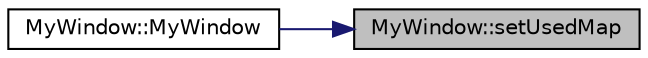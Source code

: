 digraph "MyWindow::setUsedMap"
{
 // LATEX_PDF_SIZE
  edge [fontname="Helvetica",fontsize="10",labelfontname="Helvetica",labelfontsize="10"];
  node [fontname="Helvetica",fontsize="10",shape=record];
  rankdir="RL";
  Node1 [label="MyWindow::setUsedMap",height=0.2,width=0.4,color="black", fillcolor="grey75", style="filled", fontcolor="black",tooltip=" "];
  Node1 -> Node2 [dir="back",color="midnightblue",fontsize="10",style="solid",fontname="Helvetica"];
  Node2 [label="MyWindow::MyWindow",height=0.2,width=0.4,color="black", fillcolor="white", style="filled",URL="$classMyWindow.html#ae0ae4de3a21d55202f428bd6bf5656d9",tooltip=" "];
}
